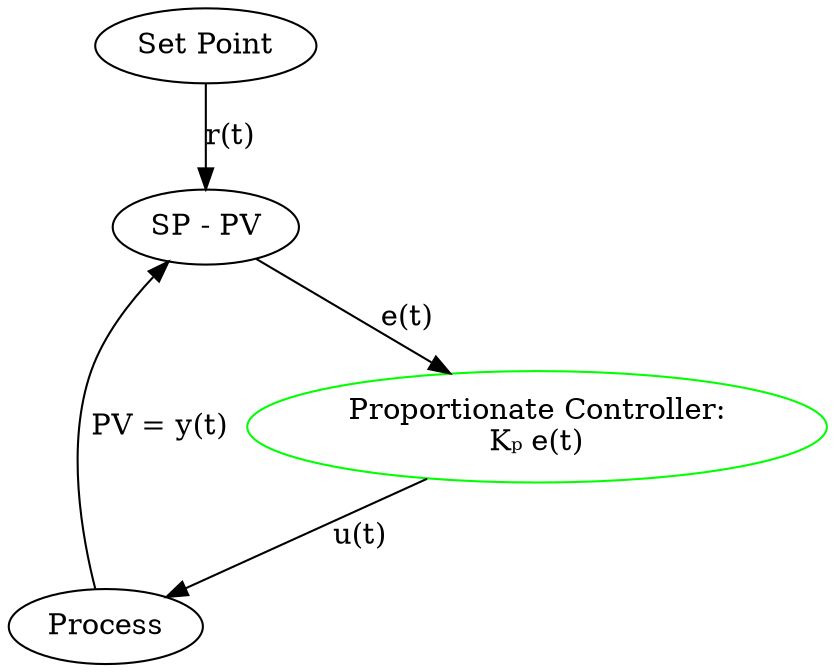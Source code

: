 digraph P {
    SP [label="Set Point"];
    PR [label="Process"];
    S1 [label="SP - PV"];
    P  [color=green,label="Proportionate Controller:\nKₚ e(t)"];

    SP -> S1 [label="r(t)"];
    PR -> S1 [label="PV = y(t)"];
    S1 -> P  [label="e(t)"];
    P  -> PR [label="u(t)"];
}
